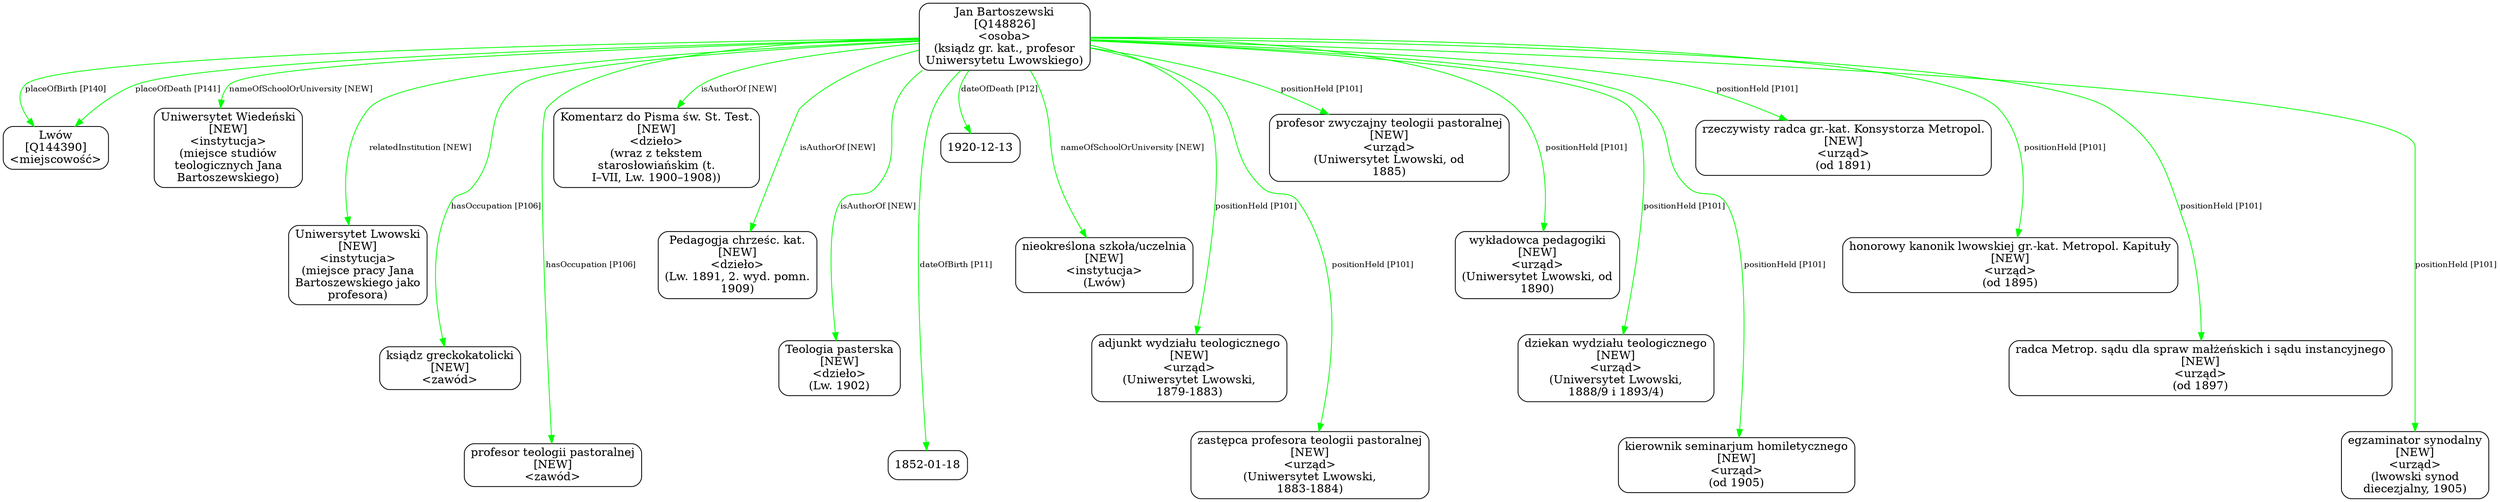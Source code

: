 digraph {
	node [shape=box,
		style=rounded
	];
	edge [fontsize=10];
	"Jan Bartoszewski
[Q148826]
<osoba>
(ksiądz gr. kat., profesor
Uniwersytetu Lwowskiego)"	[color=black,
		label="Jan Bartoszewski
[Q148826]
<osoba>
(ksiądz gr. kat., profesor
Uniwersytetu Lwowskiego)"];
	"Jan Bartoszewski
[Q148826]
<osoba>
(ksiądz gr. kat., profesor
Uniwersytetu Lwowskiego)" -> "Lwów
[Q144390]
<miejscowość>"	[color=green,
		label="placeOfBirth [P140]"];
	"Jan Bartoszewski
[Q148826]
<osoba>
(ksiądz gr. kat., profesor
Uniwersytetu Lwowskiego)" -> "Lwów
[Q144390]
<miejscowość>"	[color=green,
		label="placeOfDeath [P141]"];
	"Jan Bartoszewski
[Q148826]
<osoba>
(ksiądz gr. kat., profesor
Uniwersytetu Lwowskiego)" -> "Uniwersytet Wiedeński
[NEW]
<instytucja>
(miejsce studiów
teologicznych Jana
Bartoszewskiego)"	[color=green,
		label="nameOfSchoolOrUniversity [NEW]",
		minlen=1];
	"Jan Bartoszewski
[Q148826]
<osoba>
(ksiądz gr. kat., profesor
Uniwersytetu Lwowskiego)" -> "Uniwersytet Lwowski
[NEW]
<instytucja>
(miejsce pracy Jana
Bartoszewskiego jako
profesora)"	[color=green,
		label="relatedInstitution [NEW]",
		minlen=2];
	"Jan Bartoszewski
[Q148826]
<osoba>
(ksiądz gr. kat., profesor
Uniwersytetu Lwowskiego)" -> "ksiądz greckokatolicki
[NEW]
<zawód>"	[color=green,
		label="hasOccupation [P106]",
		minlen=3];
	"Jan Bartoszewski
[Q148826]
<osoba>
(ksiądz gr. kat., profesor
Uniwersytetu Lwowskiego)" -> "profesor teologii pastoralnej
[NEW]
<zawód>"	[color=green,
		label="hasOccupation [P106]",
		minlen=4];
	"Jan Bartoszewski
[Q148826]
<osoba>
(ksiądz gr. kat., profesor
Uniwersytetu Lwowskiego)" -> "Komentarz do Pisma św. St. Test.
[NEW]
<dzieło>
(wraz z tekstem
starosłowiańskim (t.
I–VII, Lw. 1900–1908))"	[color=green,
		label="isAuthorOf [NEW]",
		minlen=1];
	"Jan Bartoszewski
[Q148826]
<osoba>
(ksiądz gr. kat., profesor
Uniwersytetu Lwowskiego)" -> "Pedagogja chrześc. kat.
[NEW]
<dzieło>
(Lw. 1891, 2. wyd. pomn.
1909)"	[color=green,
		label="isAuthorOf [NEW]",
		minlen=2];
	"Jan Bartoszewski
[Q148826]
<osoba>
(ksiądz gr. kat., profesor
Uniwersytetu Lwowskiego)" -> "Teologia pasterska
[NEW]
<dzieło>
(Lw. 1902)"	[color=green,
		label="isAuthorOf [NEW]",
		minlen=3];
	"Jan Bartoszewski
[Q148826]
<osoba>
(ksiądz gr. kat., profesor
Uniwersytetu Lwowskiego)" -> "1852-01-18"	[color=green,
		label="dateOfBirth [P11]",
		minlen=4];
	"Jan Bartoszewski
[Q148826]
<osoba>
(ksiądz gr. kat., profesor
Uniwersytetu Lwowskiego)" -> "1920-12-13"	[color=green,
		label="dateOfDeath [P12]",
		minlen=1];
	"Jan Bartoszewski
[Q148826]
<osoba>
(ksiądz gr. kat., profesor
Uniwersytetu Lwowskiego)" -> "nieokreślona szkoła/uczelnia
[NEW]
<instytucja>
(Lwów)"	[color=green,
		label="nameOfSchoolOrUniversity [NEW]",
		minlen=2];
	"Jan Bartoszewski
[Q148826]
<osoba>
(ksiądz gr. kat., profesor
Uniwersytetu Lwowskiego)" -> "adjunkt wydziału teologicznego
[NEW]
<urząd>
(Uniwersytet Lwowski,
1879-1883)"	[color=green,
		label="positionHeld [P101]",
		minlen=3];
	"Jan Bartoszewski
[Q148826]
<osoba>
(ksiądz gr. kat., profesor
Uniwersytetu Lwowskiego)" -> "zastępca profesora teologii pastoralnej
[NEW]
<urząd>
(Uniwersytet Lwowski,
1883-1884)"	[color=green,
		label="positionHeld [P101]",
		minlen=4];
	"Jan Bartoszewski
[Q148826]
<osoba>
(ksiądz gr. kat., profesor
Uniwersytetu Lwowskiego)" -> "profesor zwyczajny teologii pastoralnej
[NEW]
<urząd>
(Uniwersytet Lwowski, od
1885)"	[color=green,
		label="positionHeld [P101]",
		minlen=1];
	"Jan Bartoszewski
[Q148826]
<osoba>
(ksiądz gr. kat., profesor
Uniwersytetu Lwowskiego)" -> "wykładowca pedagogiki
[NEW]
<urząd>
(Uniwersytet Lwowski, od
1890)"	[color=green,
		label="positionHeld [P101]",
		minlen=2];
	"Jan Bartoszewski
[Q148826]
<osoba>
(ksiądz gr. kat., profesor
Uniwersytetu Lwowskiego)" -> "dziekan wydziału teologicznego
[NEW]
<urząd>
(Uniwersytet Lwowski,
1888/9 i 1893/4)"	[color=green,
		label="positionHeld [P101]",
		minlen=3];
	"Jan Bartoszewski
[Q148826]
<osoba>
(ksiądz gr. kat., profesor
Uniwersytetu Lwowskiego)" -> "kierownik seminarjum homiletycznego
[NEW]
<urząd>
(od 1905)"	[color=green,
		label="positionHeld [P101]",
		minlen=4];
	"Jan Bartoszewski
[Q148826]
<osoba>
(ksiądz gr. kat., profesor
Uniwersytetu Lwowskiego)" -> "rzeczywisty radca gr.-kat. Konsystorza Metropol.
[NEW]
<urząd>
(od 1891)"	[color=green,
		label="positionHeld [P101]",
		minlen=1];
	"Jan Bartoszewski
[Q148826]
<osoba>
(ksiądz gr. kat., profesor
Uniwersytetu Lwowskiego)" -> "honorowy kanonik lwowskiej gr.-kat. Metropol. Kapituły
[NEW]
<urząd>
(od 1895)"	[color=green,
		label="positionHeld [P101]",
		minlen=2];
	"Jan Bartoszewski
[Q148826]
<osoba>
(ksiądz gr. kat., profesor
Uniwersytetu Lwowskiego)" -> "radca Metrop. sądu dla spraw małżeńskich i sądu instancyjnego
[NEW]
<urząd>
(od 1897)"	[color=green,
		label="positionHeld [P101]",
		minlen=3];
	"Jan Bartoszewski
[Q148826]
<osoba>
(ksiądz gr. kat., profesor
Uniwersytetu Lwowskiego)" -> "egzaminator synodalny
[NEW]
<urząd>
(lwowski synod
diecezjalny, 1905)"	[color=green,
		label="positionHeld [P101]",
		minlen=4];
}
